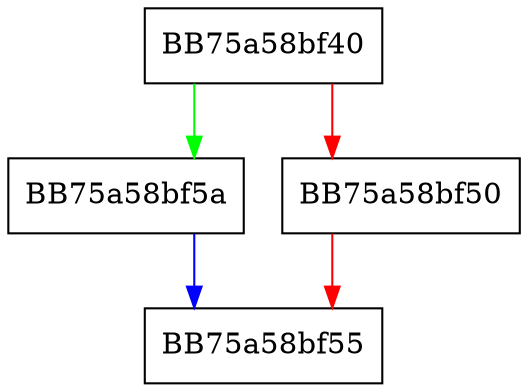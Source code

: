 digraph __siga_check_wb {
  node [shape="box"];
  graph [splines=ortho];
  BB75a58bf40 -> BB75a58bf5a [color="green"];
  BB75a58bf40 -> BB75a58bf50 [color="red"];
  BB75a58bf50 -> BB75a58bf55 [color="red"];
  BB75a58bf5a -> BB75a58bf55 [color="blue"];
}